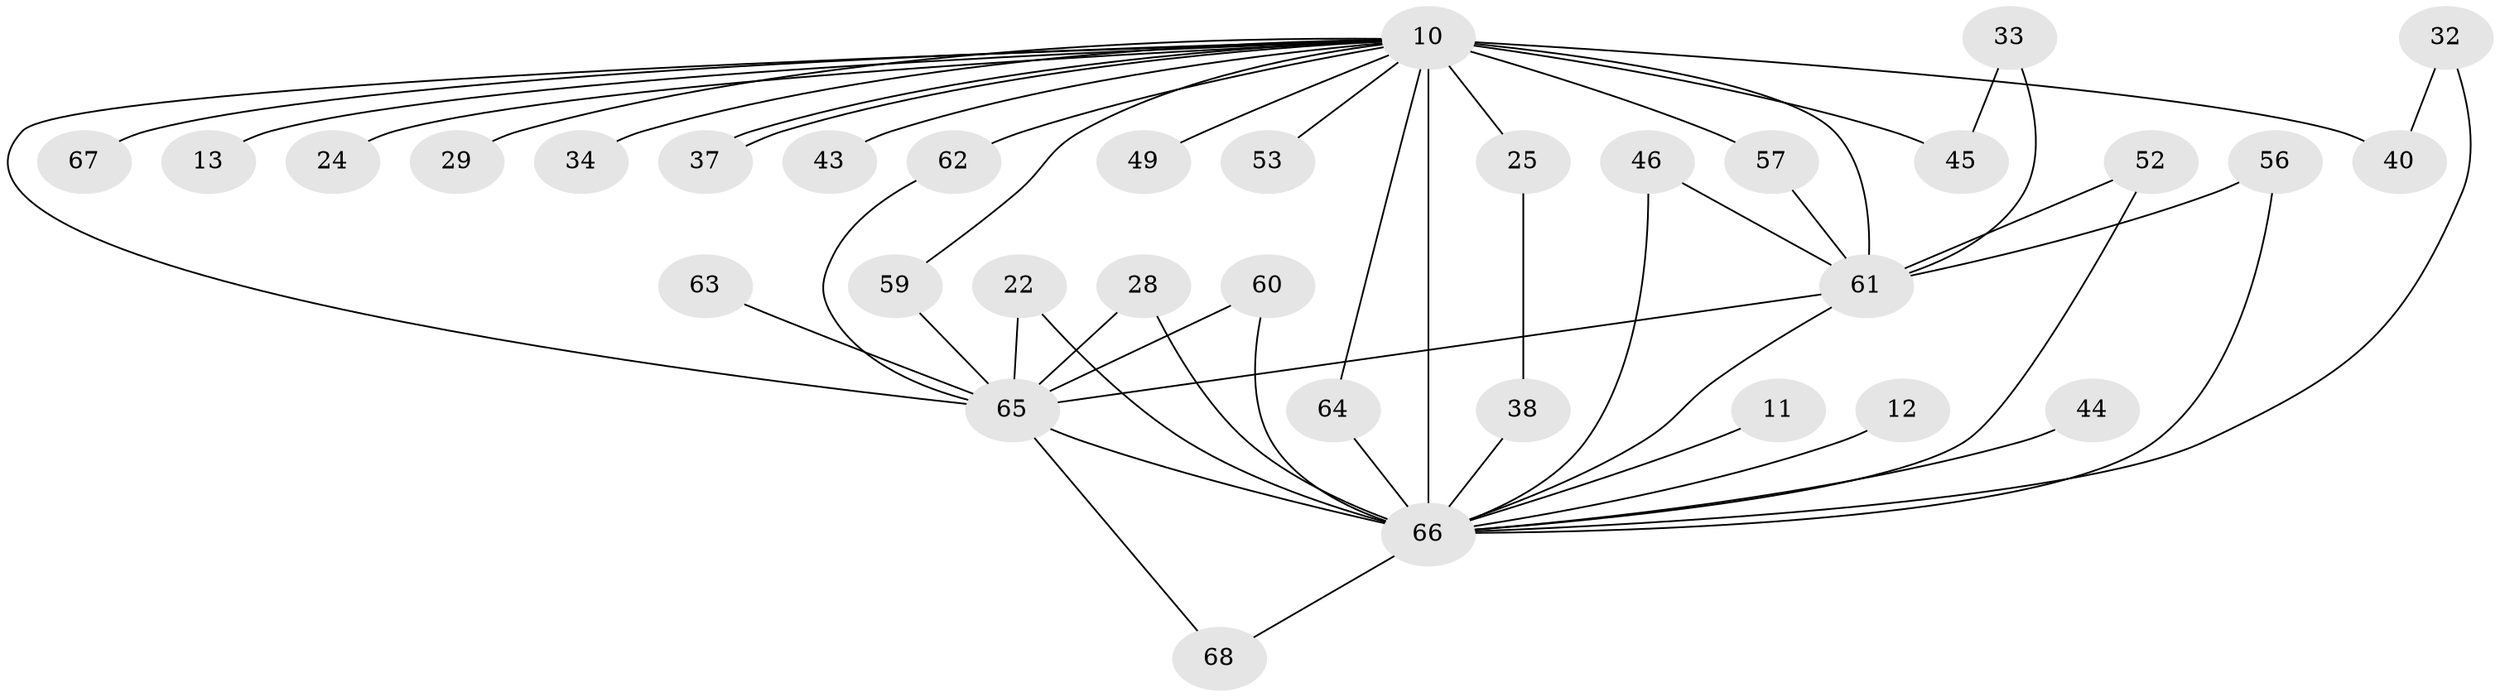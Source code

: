 // original degree distribution, {10: 0.014705882352941176, 15: 0.029411764705882353, 17: 0.014705882352941176, 20: 0.014705882352941176, 18: 0.014705882352941176, 26: 0.014705882352941176, 16: 0.014705882352941176, 21: 0.014705882352941176, 27: 0.014705882352941176, 2: 0.6176470588235294, 4: 0.04411764705882353, 3: 0.17647058823529413, 5: 0.014705882352941176}
// Generated by graph-tools (version 1.1) at 2025/43/03/09/25 04:43:51]
// undirected, 34 vertices, 51 edges
graph export_dot {
graph [start="1"]
  node [color=gray90,style=filled];
  10 [super="+5+9"];
  11;
  12;
  13;
  22;
  24 [super="+18"];
  25 [super="+14"];
  28;
  29;
  32;
  33;
  34;
  37;
  38;
  40 [super="+36"];
  43;
  44;
  45 [super="+23"];
  46;
  49 [super="+27"];
  52;
  53;
  56;
  57;
  59;
  60;
  61 [super="+39+48"];
  62 [super="+58"];
  63;
  64;
  65 [super="+31+30"];
  66 [super="+47+7+42+15+35+41+50+51+54"];
  67;
  68 [super="+55"];
  10 -- 34 [weight=2];
  10 -- 37;
  10 -- 37;
  10 -- 40 [weight=4];
  10 -- 43 [weight=2];
  10 -- 64;
  10 -- 67 [weight=2];
  10 -- 45 [weight=3];
  10 -- 53 [weight=2];
  10 -- 24 [weight=3];
  10 -- 25 [weight=3];
  10 -- 61 [weight=11];
  10 -- 65 [weight=11];
  10 -- 66 [weight=16];
  10 -- 13 [weight=2];
  10 -- 29 [weight=2];
  10 -- 49 [weight=3];
  10 -- 57;
  10 -- 59;
  10 -- 62 [weight=2];
  11 -- 66;
  12 -- 66 [weight=2];
  22 -- 65;
  22 -- 66;
  25 -- 38;
  28 -- 65;
  28 -- 66;
  32 -- 40;
  32 -- 66;
  33 -- 45;
  33 -- 61;
  38 -- 66;
  44 -- 66 [weight=2];
  46 -- 66;
  46 -- 61;
  52 -- 66;
  52 -- 61;
  56 -- 61;
  56 -- 66;
  57 -- 61;
  59 -- 65;
  60 -- 65;
  60 -- 66;
  61 -- 65 [weight=4];
  61 -- 66 [weight=5];
  62 -- 65;
  63 -- 65 [weight=2];
  64 -- 66;
  65 -- 66 [weight=8];
  65 -- 68;
  66 -- 68;
}

